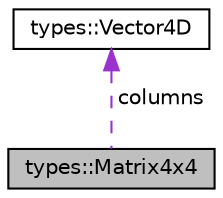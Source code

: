 digraph "types::Matrix4x4"
{
  edge [fontname="Helvetica",fontsize="10",labelfontname="Helvetica",labelfontsize="10"];
  node [fontname="Helvetica",fontsize="10",shape=record];
  Node1 [label="types::Matrix4x4",height=0.2,width=0.4,color="black", fillcolor="grey75", style="filled", fontcolor="black"];
  Node2 -> Node1 [dir="back",color="darkorchid3",fontsize="10",style="dashed",label=" columns" ,fontname="Helvetica"];
  Node2 [label="types::Vector4D",height=0.2,width=0.4,color="black", fillcolor="white", style="filled",URL="$structtypes_1_1_vector4_d.html",tooltip="A struct that defines a vector in three-dimensional space with an extra value that defines whether it..."];
}
